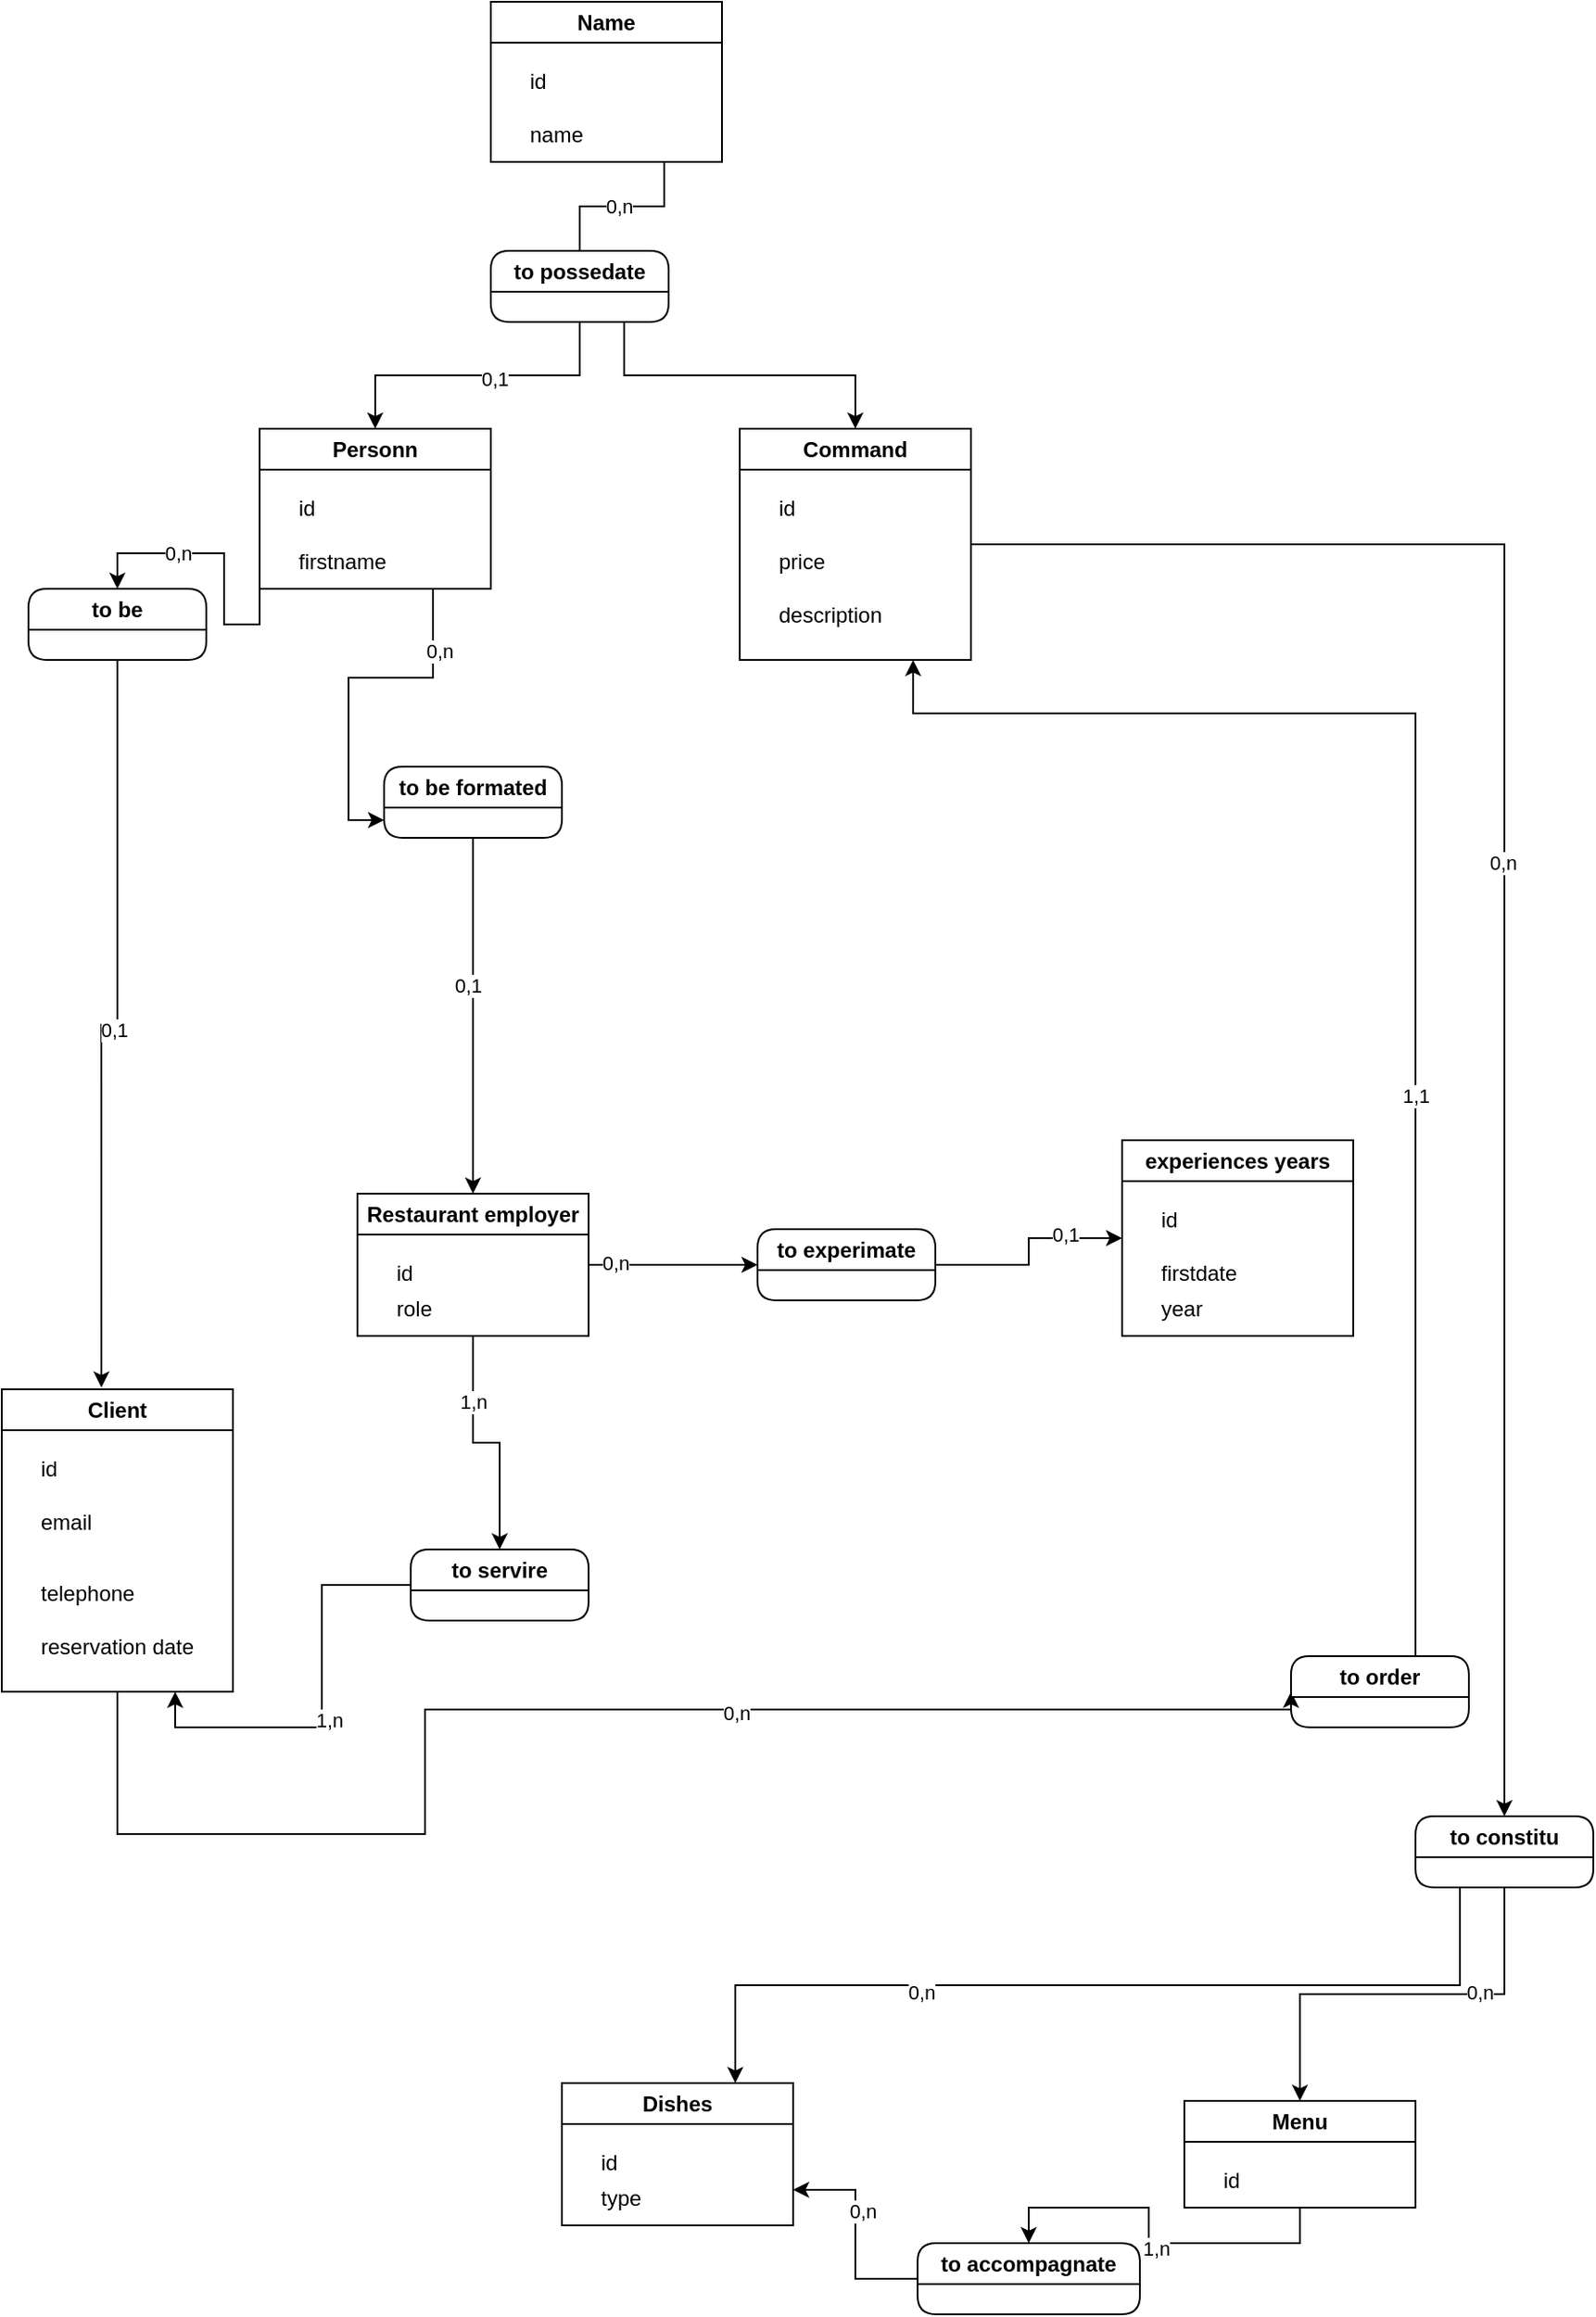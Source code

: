 <mxfile version="26.0.11">
  <diagram name="Page-1" id="PlA0bTD1htJH5vswvW3-">
    <mxGraphModel dx="1434" dy="786" grid="1" gridSize="10" guides="1" tooltips="1" connect="1" arrows="1" fold="1" page="1" pageScale="1" pageWidth="827" pageHeight="1169" math="0" shadow="0">
      <root>
        <mxCell id="0" />
        <mxCell id="1" parent="0" />
        <mxCell id="Mnq4h092WNaVHmd3vgpn-191" style="edgeStyle=orthogonalEdgeStyle;rounded=0;orthogonalLoop=1;jettySize=auto;html=1;exitX=0.75;exitY=1;exitDx=0;exitDy=0;endArrow=none;startFill=0;" parent="1" source="Mnq4h092WNaVHmd3vgpn-177" target="Mnq4h092WNaVHmd3vgpn-183" edge="1">
          <mxGeometry relative="1" as="geometry" />
        </mxCell>
        <mxCell id="WmfGTkzMxAjrMjGQDUst-5" value="0,n" style="edgeLabel;html=1;align=center;verticalAlign=middle;resizable=0;points=[];" vertex="1" connectable="0" parent="Mnq4h092WNaVHmd3vgpn-191">
          <mxGeometry x="0.063" relative="1" as="geometry">
            <mxPoint x="1" as="offset" />
          </mxGeometry>
        </mxCell>
        <mxCell id="Mnq4h092WNaVHmd3vgpn-177" value="Name" style="swimlane;whiteSpace=wrap;html=1;" parent="1" vertex="1">
          <mxGeometry x="300" y="40" width="130" height="90" as="geometry" />
        </mxCell>
        <mxCell id="Mnq4h092WNaVHmd3vgpn-178" value="id" style="text;html=1;align=left;verticalAlign=middle;resizable=0;points=[];autosize=1;strokeColor=none;fillColor=none;" parent="Mnq4h092WNaVHmd3vgpn-177" vertex="1">
          <mxGeometry x="20" y="30" width="30" height="30" as="geometry" />
        </mxCell>
        <mxCell id="Mnq4h092WNaVHmd3vgpn-179" value="name" style="text;html=1;align=left;verticalAlign=middle;resizable=0;points=[];autosize=1;strokeColor=none;fillColor=none;" parent="Mnq4h092WNaVHmd3vgpn-177" vertex="1">
          <mxGeometry x="20" y="60" width="50" height="30" as="geometry" />
        </mxCell>
        <mxCell id="WmfGTkzMxAjrMjGQDUst-4" style="edgeStyle=orthogonalEdgeStyle;rounded=0;orthogonalLoop=1;jettySize=auto;html=1;entryX=0.5;entryY=0;entryDx=0;entryDy=0;" edge="1" parent="1" source="Mnq4h092WNaVHmd3vgpn-183" target="WmfGTkzMxAjrMjGQDUst-1">
          <mxGeometry relative="1" as="geometry" />
        </mxCell>
        <mxCell id="WmfGTkzMxAjrMjGQDUst-6" value="0,1" style="edgeLabel;html=1;align=center;verticalAlign=middle;resizable=0;points=[];" vertex="1" connectable="0" parent="WmfGTkzMxAjrMjGQDUst-4">
          <mxGeometry x="-0.11" y="2" relative="1" as="geometry">
            <mxPoint as="offset" />
          </mxGeometry>
        </mxCell>
        <mxCell id="WmfGTkzMxAjrMjGQDUst-10" style="edgeStyle=orthogonalEdgeStyle;rounded=0;orthogonalLoop=1;jettySize=auto;html=1;exitX=0.75;exitY=1;exitDx=0;exitDy=0;" edge="1" parent="1" source="Mnq4h092WNaVHmd3vgpn-183" target="WmfGTkzMxAjrMjGQDUst-7">
          <mxGeometry relative="1" as="geometry" />
        </mxCell>
        <mxCell id="Mnq4h092WNaVHmd3vgpn-183" value="to possedate" style="swimlane;whiteSpace=wrap;html=1;rounded=1;" parent="1" vertex="1">
          <mxGeometry x="300" y="180" width="100" height="40" as="geometry" />
        </mxCell>
        <mxCell id="WmfGTkzMxAjrMjGQDUst-27" style="edgeStyle=orthogonalEdgeStyle;rounded=0;orthogonalLoop=1;jettySize=auto;html=1;exitX=0;exitY=1;exitDx=0;exitDy=0;entryX=0.5;entryY=0;entryDx=0;entryDy=0;" edge="1" parent="1" source="WmfGTkzMxAjrMjGQDUst-1" target="WmfGTkzMxAjrMjGQDUst-23">
          <mxGeometry relative="1" as="geometry" />
        </mxCell>
        <mxCell id="WmfGTkzMxAjrMjGQDUst-34" value="0,n" style="edgeLabel;html=1;align=center;verticalAlign=middle;resizable=0;points=[];" vertex="1" connectable="0" parent="WmfGTkzMxAjrMjGQDUst-27">
          <mxGeometry x="0.325" relative="1" as="geometry">
            <mxPoint as="offset" />
          </mxGeometry>
        </mxCell>
        <mxCell id="WmfGTkzMxAjrMjGQDUst-29" style="edgeStyle=orthogonalEdgeStyle;rounded=0;orthogonalLoop=1;jettySize=auto;html=1;exitX=0.75;exitY=1;exitDx=0;exitDy=0;entryX=0;entryY=0.75;entryDx=0;entryDy=0;" edge="1" parent="1" source="WmfGTkzMxAjrMjGQDUst-1" target="WmfGTkzMxAjrMjGQDUst-24">
          <mxGeometry relative="1" as="geometry" />
        </mxCell>
        <mxCell id="WmfGTkzMxAjrMjGQDUst-36" value="0,n" style="edgeLabel;html=1;align=center;verticalAlign=middle;resizable=0;points=[];" vertex="1" connectable="0" parent="WmfGTkzMxAjrMjGQDUst-29">
          <mxGeometry x="-0.646" y="3" relative="1" as="geometry">
            <mxPoint as="offset" />
          </mxGeometry>
        </mxCell>
        <mxCell id="WmfGTkzMxAjrMjGQDUst-1" value="Personn" style="swimlane;whiteSpace=wrap;html=1;" vertex="1" parent="1">
          <mxGeometry x="170" y="280" width="130" height="90" as="geometry" />
        </mxCell>
        <mxCell id="WmfGTkzMxAjrMjGQDUst-2" value="id" style="text;html=1;align=left;verticalAlign=middle;resizable=0;points=[];autosize=1;strokeColor=none;fillColor=none;" vertex="1" parent="WmfGTkzMxAjrMjGQDUst-1">
          <mxGeometry x="20" y="30" width="30" height="30" as="geometry" />
        </mxCell>
        <mxCell id="WmfGTkzMxAjrMjGQDUst-3" value="firstname" style="text;html=1;align=left;verticalAlign=middle;resizable=0;points=[];autosize=1;strokeColor=none;fillColor=none;" vertex="1" parent="WmfGTkzMxAjrMjGQDUst-1">
          <mxGeometry x="20" y="60" width="70" height="30" as="geometry" />
        </mxCell>
        <mxCell id="WmfGTkzMxAjrMjGQDUst-41" style="edgeStyle=orthogonalEdgeStyle;rounded=0;orthogonalLoop=1;jettySize=auto;html=1;entryX=0.5;entryY=0;entryDx=0;entryDy=0;" edge="1" parent="1" source="WmfGTkzMxAjrMjGQDUst-7" target="WmfGTkzMxAjrMjGQDUst-40">
          <mxGeometry relative="1" as="geometry" />
        </mxCell>
        <mxCell id="WmfGTkzMxAjrMjGQDUst-56" value="0,n" style="edgeLabel;html=1;align=center;verticalAlign=middle;resizable=0;points=[];" vertex="1" connectable="0" parent="WmfGTkzMxAjrMjGQDUst-41">
          <mxGeometry x="-0.057" y="-1" relative="1" as="geometry">
            <mxPoint as="offset" />
          </mxGeometry>
        </mxCell>
        <mxCell id="WmfGTkzMxAjrMjGQDUst-7" value="Command" style="swimlane;whiteSpace=wrap;html=1;" vertex="1" parent="1">
          <mxGeometry x="440" y="280" width="130" height="130" as="geometry" />
        </mxCell>
        <mxCell id="WmfGTkzMxAjrMjGQDUst-8" value="id" style="text;html=1;align=left;verticalAlign=middle;resizable=0;points=[];autosize=1;strokeColor=none;fillColor=none;" vertex="1" parent="WmfGTkzMxAjrMjGQDUst-7">
          <mxGeometry x="20" y="30" width="30" height="30" as="geometry" />
        </mxCell>
        <mxCell id="WmfGTkzMxAjrMjGQDUst-9" value="price" style="text;html=1;align=left;verticalAlign=middle;resizable=0;points=[];autosize=1;strokeColor=none;fillColor=none;" vertex="1" parent="WmfGTkzMxAjrMjGQDUst-7">
          <mxGeometry x="20" y="60" width="50" height="30" as="geometry" />
        </mxCell>
        <mxCell id="WmfGTkzMxAjrMjGQDUst-11" value="description" style="text;html=1;align=left;verticalAlign=middle;resizable=0;points=[];autosize=1;strokeColor=none;fillColor=none;" vertex="1" parent="WmfGTkzMxAjrMjGQDUst-7">
          <mxGeometry x="20" y="90" width="80" height="30" as="geometry" />
        </mxCell>
        <mxCell id="WmfGTkzMxAjrMjGQDUst-32" style="edgeStyle=orthogonalEdgeStyle;rounded=0;orthogonalLoop=1;jettySize=auto;html=1;entryX=0;entryY=0.5;entryDx=0;entryDy=0;" edge="1" parent="1" source="WmfGTkzMxAjrMjGQDUst-12" target="WmfGTkzMxAjrMjGQDUst-31">
          <mxGeometry relative="1" as="geometry">
            <Array as="points">
              <mxPoint x="90" y="1070" />
              <mxPoint x="263" y="1070" />
              <mxPoint x="263" y="1000" />
            </Array>
          </mxGeometry>
        </mxCell>
        <mxCell id="WmfGTkzMxAjrMjGQDUst-38" value="0,n" style="edgeLabel;html=1;align=center;verticalAlign=middle;resizable=0;points=[];" vertex="1" connectable="0" parent="WmfGTkzMxAjrMjGQDUst-32">
          <mxGeometry x="0.215" y="-2" relative="1" as="geometry">
            <mxPoint as="offset" />
          </mxGeometry>
        </mxCell>
        <mxCell id="WmfGTkzMxAjrMjGQDUst-12" value="Client" style="swimlane;whiteSpace=wrap;html=1;" vertex="1" parent="1">
          <mxGeometry x="25" y="820" width="130" height="170" as="geometry" />
        </mxCell>
        <mxCell id="WmfGTkzMxAjrMjGQDUst-13" value="id" style="text;html=1;align=left;verticalAlign=middle;resizable=0;points=[];autosize=1;strokeColor=none;fillColor=none;" vertex="1" parent="WmfGTkzMxAjrMjGQDUst-12">
          <mxGeometry x="20" y="30" width="30" height="30" as="geometry" />
        </mxCell>
        <mxCell id="WmfGTkzMxAjrMjGQDUst-15" value="email" style="text;html=1;align=left;verticalAlign=middle;resizable=0;points=[];autosize=1;strokeColor=none;fillColor=none;" vertex="1" parent="WmfGTkzMxAjrMjGQDUst-12">
          <mxGeometry x="20" y="60" width="50" height="30" as="geometry" />
        </mxCell>
        <mxCell id="WmfGTkzMxAjrMjGQDUst-16" value="telephone" style="text;html=1;align=left;verticalAlign=middle;resizable=0;points=[];autosize=1;strokeColor=none;fillColor=none;" vertex="1" parent="WmfGTkzMxAjrMjGQDUst-12">
          <mxGeometry x="20" y="100" width="80" height="30" as="geometry" />
        </mxCell>
        <mxCell id="WmfGTkzMxAjrMjGQDUst-17" value="reservation date" style="text;html=1;align=left;verticalAlign=middle;resizable=0;points=[];autosize=1;strokeColor=none;fillColor=none;" vertex="1" parent="WmfGTkzMxAjrMjGQDUst-12">
          <mxGeometry x="20" y="130" width="110" height="30" as="geometry" />
        </mxCell>
        <mxCell id="WmfGTkzMxAjrMjGQDUst-68" style="edgeStyle=orthogonalEdgeStyle;rounded=0;orthogonalLoop=1;jettySize=auto;html=1;" edge="1" parent="1" source="WmfGTkzMxAjrMjGQDUst-18" target="WmfGTkzMxAjrMjGQDUst-67">
          <mxGeometry relative="1" as="geometry" />
        </mxCell>
        <mxCell id="WmfGTkzMxAjrMjGQDUst-73" value="1,n" style="edgeLabel;html=1;align=center;verticalAlign=middle;resizable=0;points=[];" vertex="1" connectable="0" parent="WmfGTkzMxAjrMjGQDUst-68">
          <mxGeometry x="-0.46" relative="1" as="geometry">
            <mxPoint as="offset" />
          </mxGeometry>
        </mxCell>
        <mxCell id="WmfGTkzMxAjrMjGQDUst-84" style="edgeStyle=orthogonalEdgeStyle;rounded=0;orthogonalLoop=1;jettySize=auto;html=1;entryX=0;entryY=0.5;entryDx=0;entryDy=0;" edge="1" parent="1" source="WmfGTkzMxAjrMjGQDUst-18" target="WmfGTkzMxAjrMjGQDUst-79">
          <mxGeometry relative="1" as="geometry" />
        </mxCell>
        <mxCell id="WmfGTkzMxAjrMjGQDUst-86" value="0,n" style="edgeLabel;html=1;align=center;verticalAlign=middle;resizable=0;points=[];" vertex="1" connectable="0" parent="WmfGTkzMxAjrMjGQDUst-84">
          <mxGeometry x="-0.686" y="1" relative="1" as="geometry">
            <mxPoint as="offset" />
          </mxGeometry>
        </mxCell>
        <mxCell id="WmfGTkzMxAjrMjGQDUst-18" value="Restaurant employer" style="swimlane;whiteSpace=wrap;html=1;startSize=23;" vertex="1" parent="1">
          <mxGeometry x="225" y="710" width="130" height="80" as="geometry" />
        </mxCell>
        <mxCell id="WmfGTkzMxAjrMjGQDUst-19" value="id" style="text;html=1;align=left;verticalAlign=middle;resizable=0;points=[];autosize=1;strokeColor=none;fillColor=none;" vertex="1" parent="WmfGTkzMxAjrMjGQDUst-18">
          <mxGeometry x="20" y="30" width="30" height="30" as="geometry" />
        </mxCell>
        <mxCell id="WmfGTkzMxAjrMjGQDUst-78" value="role" style="text;html=1;align=left;verticalAlign=middle;resizable=0;points=[];autosize=1;strokeColor=none;fillColor=none;" vertex="1" parent="WmfGTkzMxAjrMjGQDUst-18">
          <mxGeometry x="20" y="50" width="40" height="30" as="geometry" />
        </mxCell>
        <mxCell id="WmfGTkzMxAjrMjGQDUst-23" value="to be" style="swimlane;whiteSpace=wrap;html=1;rounded=1;startSize=23;" vertex="1" parent="1">
          <mxGeometry x="40" y="370" width="100" height="40" as="geometry" />
        </mxCell>
        <mxCell id="WmfGTkzMxAjrMjGQDUst-30" style="edgeStyle=orthogonalEdgeStyle;rounded=0;orthogonalLoop=1;jettySize=auto;html=1;exitX=0.5;exitY=1;exitDx=0;exitDy=0;entryX=0.5;entryY=0;entryDx=0;entryDy=0;" edge="1" parent="1" source="WmfGTkzMxAjrMjGQDUst-24" target="WmfGTkzMxAjrMjGQDUst-18">
          <mxGeometry relative="1" as="geometry" />
        </mxCell>
        <mxCell id="WmfGTkzMxAjrMjGQDUst-37" value="0,1" style="edgeLabel;html=1;align=center;verticalAlign=middle;resizable=0;points=[];" vertex="1" connectable="0" parent="WmfGTkzMxAjrMjGQDUst-30">
          <mxGeometry x="-0.173" y="-3" relative="1" as="geometry">
            <mxPoint as="offset" />
          </mxGeometry>
        </mxCell>
        <mxCell id="WmfGTkzMxAjrMjGQDUst-24" value="to be formated" style="swimlane;whiteSpace=wrap;html=1;rounded=1;startSize=23;" vertex="1" parent="1">
          <mxGeometry x="240" y="470" width="100" height="40" as="geometry" />
        </mxCell>
        <mxCell id="WmfGTkzMxAjrMjGQDUst-28" style="edgeStyle=orthogonalEdgeStyle;rounded=0;orthogonalLoop=1;jettySize=auto;html=1;exitX=0.5;exitY=1;exitDx=0;exitDy=0;entryX=0.431;entryY=-0.006;entryDx=0;entryDy=0;entryPerimeter=0;" edge="1" parent="1" source="WmfGTkzMxAjrMjGQDUst-23" target="WmfGTkzMxAjrMjGQDUst-12">
          <mxGeometry relative="1" as="geometry" />
        </mxCell>
        <mxCell id="WmfGTkzMxAjrMjGQDUst-35" value="0,1" style="edgeLabel;html=1;align=center;verticalAlign=middle;resizable=0;points=[];" vertex="1" connectable="0" parent="WmfGTkzMxAjrMjGQDUst-28">
          <mxGeometry x="-0.01" y="3" relative="1" as="geometry">
            <mxPoint as="offset" />
          </mxGeometry>
        </mxCell>
        <mxCell id="WmfGTkzMxAjrMjGQDUst-33" style="edgeStyle=orthogonalEdgeStyle;rounded=0;orthogonalLoop=1;jettySize=auto;html=1;entryX=0.75;entryY=1;entryDx=0;entryDy=0;" edge="1" parent="1" source="WmfGTkzMxAjrMjGQDUst-31" target="WmfGTkzMxAjrMjGQDUst-7">
          <mxGeometry relative="1" as="geometry">
            <Array as="points">
              <mxPoint x="820" y="440" />
              <mxPoint x="538" y="440" />
            </Array>
          </mxGeometry>
        </mxCell>
        <mxCell id="WmfGTkzMxAjrMjGQDUst-39" value="1,1" style="edgeLabel;html=1;align=center;verticalAlign=middle;resizable=0;points=[];" vertex="1" connectable="0" parent="WmfGTkzMxAjrMjGQDUst-33">
          <mxGeometry x="-0.251" relative="1" as="geometry">
            <mxPoint as="offset" />
          </mxGeometry>
        </mxCell>
        <mxCell id="WmfGTkzMxAjrMjGQDUst-31" value="to order" style="swimlane;whiteSpace=wrap;html=1;rounded=1;startSize=23;" vertex="1" parent="1">
          <mxGeometry x="750" y="970" width="100" height="40" as="geometry" />
        </mxCell>
        <mxCell id="WmfGTkzMxAjrMjGQDUst-50" style="edgeStyle=orthogonalEdgeStyle;rounded=0;orthogonalLoop=1;jettySize=auto;html=1;exitX=0.5;exitY=1;exitDx=0;exitDy=0;entryX=0.5;entryY=0;entryDx=0;entryDy=0;" edge="1" parent="1" source="WmfGTkzMxAjrMjGQDUst-40" target="WmfGTkzMxAjrMjGQDUst-42">
          <mxGeometry relative="1" as="geometry" />
        </mxCell>
        <mxCell id="WmfGTkzMxAjrMjGQDUst-55" value="0,n" style="edgeLabel;html=1;align=center;verticalAlign=middle;resizable=0;points=[];" vertex="1" connectable="0" parent="WmfGTkzMxAjrMjGQDUst-50">
          <mxGeometry x="-0.367" y="-1" relative="1" as="geometry">
            <mxPoint as="offset" />
          </mxGeometry>
        </mxCell>
        <mxCell id="WmfGTkzMxAjrMjGQDUst-53" style="edgeStyle=orthogonalEdgeStyle;rounded=0;orthogonalLoop=1;jettySize=auto;html=1;exitX=0.25;exitY=1;exitDx=0;exitDy=0;entryX=0.75;entryY=0;entryDx=0;entryDy=0;" edge="1" parent="1" source="WmfGTkzMxAjrMjGQDUst-40" target="WmfGTkzMxAjrMjGQDUst-47">
          <mxGeometry relative="1" as="geometry" />
        </mxCell>
        <mxCell id="WmfGTkzMxAjrMjGQDUst-59" value="0,n" style="edgeLabel;html=1;align=center;verticalAlign=middle;resizable=0;points=[];" vertex="1" connectable="0" parent="WmfGTkzMxAjrMjGQDUst-53">
          <mxGeometry x="0.384" y="4" relative="1" as="geometry">
            <mxPoint as="offset" />
          </mxGeometry>
        </mxCell>
        <mxCell id="WmfGTkzMxAjrMjGQDUst-40" value="to constitu" style="swimlane;whiteSpace=wrap;html=1;rounded=1;startSize=23;" vertex="1" parent="1">
          <mxGeometry x="820" y="1060" width="100" height="40" as="geometry" />
        </mxCell>
        <mxCell id="WmfGTkzMxAjrMjGQDUst-51" style="edgeStyle=orthogonalEdgeStyle;rounded=0;orthogonalLoop=1;jettySize=auto;html=1;exitX=0.5;exitY=1;exitDx=0;exitDy=0;entryX=0.5;entryY=0;entryDx=0;entryDy=0;" edge="1" parent="1" source="WmfGTkzMxAjrMjGQDUst-42" target="WmfGTkzMxAjrMjGQDUst-46">
          <mxGeometry relative="1" as="geometry" />
        </mxCell>
        <mxCell id="WmfGTkzMxAjrMjGQDUst-57" value="1,n" style="edgeLabel;html=1;align=center;verticalAlign=middle;resizable=0;points=[];" vertex="1" connectable="0" parent="WmfGTkzMxAjrMjGQDUst-51">
          <mxGeometry x="-0.046" y="2" relative="1" as="geometry">
            <mxPoint y="1" as="offset" />
          </mxGeometry>
        </mxCell>
        <mxCell id="WmfGTkzMxAjrMjGQDUst-42" value="Menu" style="swimlane;whiteSpace=wrap;html=1;" vertex="1" parent="1">
          <mxGeometry x="690" y="1220" width="130" height="60" as="geometry" />
        </mxCell>
        <mxCell id="WmfGTkzMxAjrMjGQDUst-43" value="id" style="text;html=1;align=left;verticalAlign=middle;resizable=0;points=[];autosize=1;strokeColor=none;fillColor=none;" vertex="1" parent="WmfGTkzMxAjrMjGQDUst-42">
          <mxGeometry x="20" y="30" width="30" height="30" as="geometry" />
        </mxCell>
        <mxCell id="WmfGTkzMxAjrMjGQDUst-52" style="edgeStyle=orthogonalEdgeStyle;rounded=0;orthogonalLoop=1;jettySize=auto;html=1;exitX=0;exitY=0.5;exitDx=0;exitDy=0;entryX=1;entryY=0.75;entryDx=0;entryDy=0;" edge="1" parent="1" source="WmfGTkzMxAjrMjGQDUst-46" target="WmfGTkzMxAjrMjGQDUst-47">
          <mxGeometry relative="1" as="geometry">
            <mxPoint x="440" y="1070" as="targetPoint" />
          </mxGeometry>
        </mxCell>
        <mxCell id="WmfGTkzMxAjrMjGQDUst-60" value="0,n" style="edgeLabel;html=1;align=center;verticalAlign=middle;resizable=0;points=[];" vertex="1" connectable="0" parent="WmfGTkzMxAjrMjGQDUst-52">
          <mxGeometry x="0.22" y="-4" relative="1" as="geometry">
            <mxPoint as="offset" />
          </mxGeometry>
        </mxCell>
        <mxCell id="WmfGTkzMxAjrMjGQDUst-46" value="to accompagnate" style="swimlane;whiteSpace=wrap;html=1;rounded=1;startSize=23;" vertex="1" parent="1">
          <mxGeometry x="540" y="1300" width="125" height="40" as="geometry" />
        </mxCell>
        <mxCell id="WmfGTkzMxAjrMjGQDUst-47" value="Dishes" style="swimlane;whiteSpace=wrap;html=1;" vertex="1" parent="1">
          <mxGeometry x="340" y="1210" width="130" height="80" as="geometry" />
        </mxCell>
        <mxCell id="WmfGTkzMxAjrMjGQDUst-48" value="id" style="text;html=1;align=left;verticalAlign=middle;resizable=0;points=[];autosize=1;strokeColor=none;fillColor=none;" vertex="1" parent="WmfGTkzMxAjrMjGQDUst-47">
          <mxGeometry x="20" y="30" width="30" height="30" as="geometry" />
        </mxCell>
        <mxCell id="WmfGTkzMxAjrMjGQDUst-49" value="type" style="text;html=1;align=left;verticalAlign=middle;resizable=0;points=[];autosize=1;strokeColor=none;fillColor=none;" vertex="1" parent="WmfGTkzMxAjrMjGQDUst-47">
          <mxGeometry x="20" y="50" width="50" height="30" as="geometry" />
        </mxCell>
        <mxCell id="WmfGTkzMxAjrMjGQDUst-76" style="edgeStyle=orthogonalEdgeStyle;rounded=0;orthogonalLoop=1;jettySize=auto;html=1;entryX=0.75;entryY=1;entryDx=0;entryDy=0;" edge="1" parent="1" source="WmfGTkzMxAjrMjGQDUst-67" target="WmfGTkzMxAjrMjGQDUst-12">
          <mxGeometry relative="1" as="geometry" />
        </mxCell>
        <mxCell id="WmfGTkzMxAjrMjGQDUst-77" value="1,n" style="edgeLabel;html=1;align=center;verticalAlign=middle;resizable=0;points=[];" vertex="1" connectable="0" parent="WmfGTkzMxAjrMjGQDUst-76">
          <mxGeometry x="0.085" y="4" relative="1" as="geometry">
            <mxPoint as="offset" />
          </mxGeometry>
        </mxCell>
        <mxCell id="WmfGTkzMxAjrMjGQDUst-67" value="to servire" style="swimlane;whiteSpace=wrap;html=1;rounded=1;startSize=23;" vertex="1" parent="1">
          <mxGeometry x="255" y="910" width="100" height="40" as="geometry" />
        </mxCell>
        <mxCell id="WmfGTkzMxAjrMjGQDUst-85" style="edgeStyle=orthogonalEdgeStyle;rounded=0;orthogonalLoop=1;jettySize=auto;html=1;entryX=0;entryY=0.5;entryDx=0;entryDy=0;" edge="1" parent="1" source="WmfGTkzMxAjrMjGQDUst-79" target="WmfGTkzMxAjrMjGQDUst-80">
          <mxGeometry relative="1" as="geometry" />
        </mxCell>
        <mxCell id="WmfGTkzMxAjrMjGQDUst-87" value="0,1" style="edgeLabel;html=1;align=center;verticalAlign=middle;resizable=0;points=[];" vertex="1" connectable="0" parent="WmfGTkzMxAjrMjGQDUst-85">
          <mxGeometry x="0.47" y="2" relative="1" as="geometry">
            <mxPoint as="offset" />
          </mxGeometry>
        </mxCell>
        <mxCell id="WmfGTkzMxAjrMjGQDUst-79" value="to experimate" style="swimlane;whiteSpace=wrap;html=1;rounded=1;startSize=23;" vertex="1" parent="1">
          <mxGeometry x="450" y="730" width="100" height="40" as="geometry" />
        </mxCell>
        <mxCell id="WmfGTkzMxAjrMjGQDUst-80" value="experiences years" style="swimlane;whiteSpace=wrap;html=1;startSize=23;" vertex="1" parent="1">
          <mxGeometry x="655" y="680" width="130" height="110" as="geometry" />
        </mxCell>
        <mxCell id="WmfGTkzMxAjrMjGQDUst-81" value="id" style="text;html=1;align=left;verticalAlign=middle;resizable=0;points=[];autosize=1;strokeColor=none;fillColor=none;" vertex="1" parent="WmfGTkzMxAjrMjGQDUst-80">
          <mxGeometry x="20" y="30" width="30" height="30" as="geometry" />
        </mxCell>
        <mxCell id="WmfGTkzMxAjrMjGQDUst-82" value="year" style="text;html=1;align=left;verticalAlign=middle;resizable=0;points=[];autosize=1;strokeColor=none;fillColor=none;" vertex="1" parent="WmfGTkzMxAjrMjGQDUst-80">
          <mxGeometry x="20" y="80" width="50" height="30" as="geometry" />
        </mxCell>
        <mxCell id="WmfGTkzMxAjrMjGQDUst-83" value="firstdate" style="text;html=1;align=left;verticalAlign=middle;resizable=0;points=[];autosize=1;strokeColor=none;fillColor=none;" vertex="1" parent="WmfGTkzMxAjrMjGQDUst-80">
          <mxGeometry x="20" y="60" width="70" height="30" as="geometry" />
        </mxCell>
      </root>
    </mxGraphModel>
  </diagram>
</mxfile>
